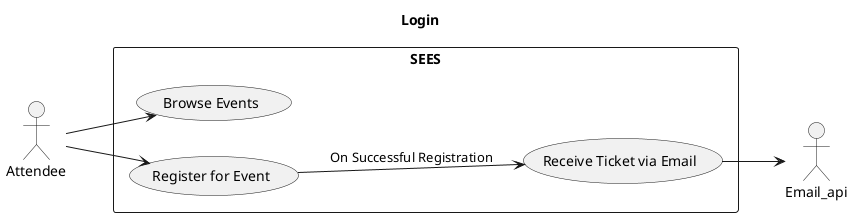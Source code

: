 @startuml
title Login
left to right direction
rectangle "SEES" {
    usecase "Browse Events" as browse
    usecase "Register for Event" as register
    usecase "Receive Ticket via Email" as email
}

Attendee --> browse
Attendee --> register
email--> Email_api
register--> email: "On Successful Registration"
@enduml